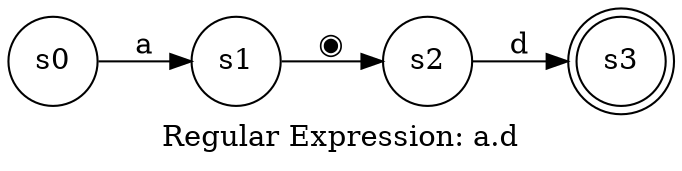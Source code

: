 digraph finite_state_machine {
	label="Regular Expression: a.d";
	rankdir=LR;
	size="8,5"
	node [shape = doublecircle]; s3;
	node [shape = circle];
	s0 -> s1 [ label = "a" ];
	s1 -> s2 [ label = "◉" ];
	s2 -> s3 [ label = "d" ];
}
